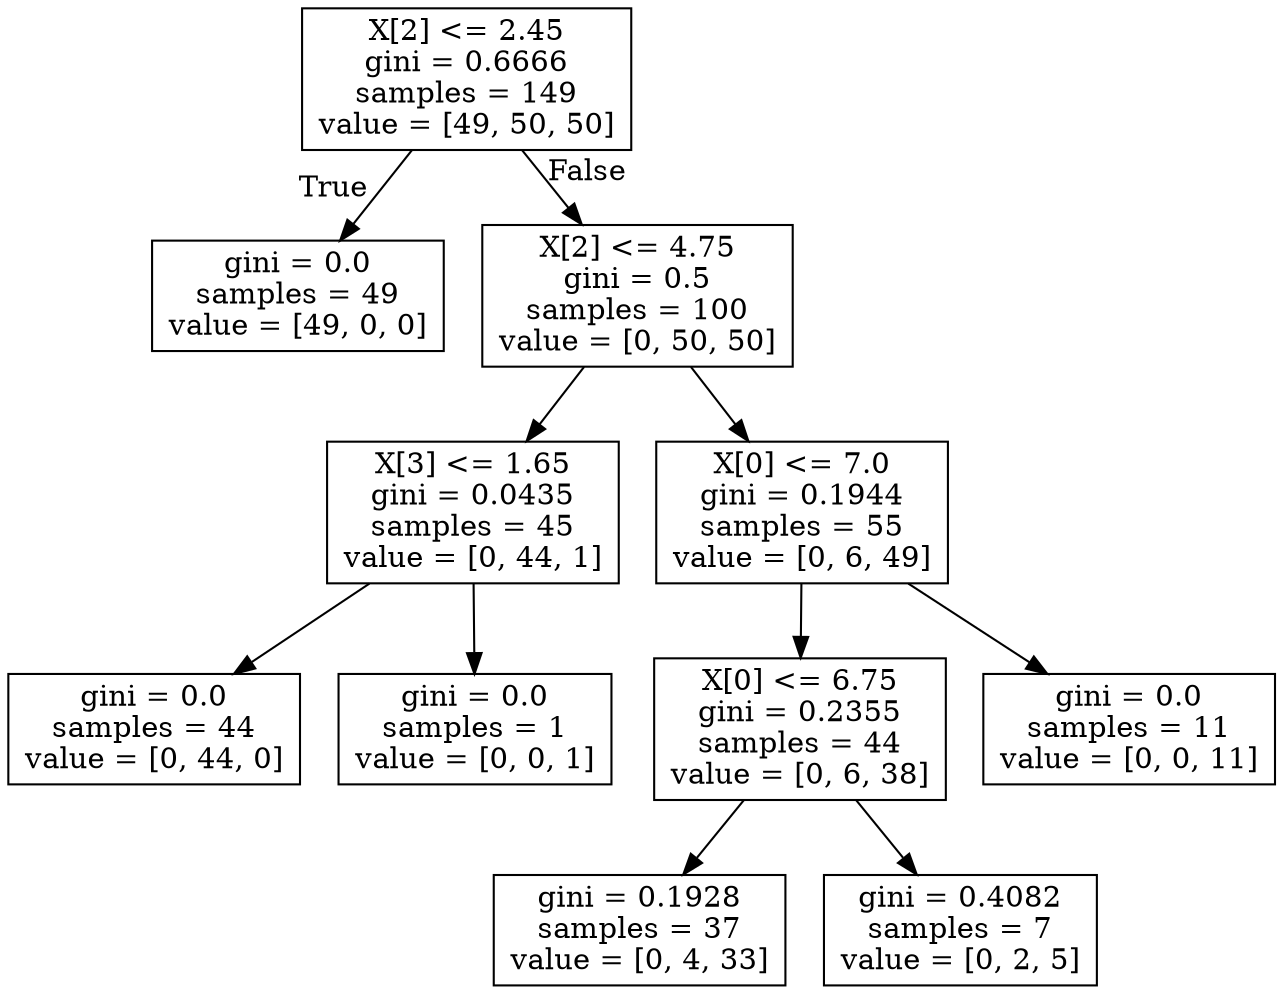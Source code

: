 digraph Tree {
node [shape=box] ;
0 [label="X[2] <= 2.45\ngini = 0.6666\nsamples = 149\nvalue = [49, 50, 50]"] ;
1 [label="gini = 0.0\nsamples = 49\nvalue = [49, 0, 0]"] ;
0 -> 1 [labeldistance=2.5, labelangle=45, headlabel="True"] ;
2 [label="X[2] <= 4.75\ngini = 0.5\nsamples = 100\nvalue = [0, 50, 50]"] ;
0 -> 2 [labeldistance=2.5, labelangle=-45, headlabel="False"] ;
3 [label="X[3] <= 1.65\ngini = 0.0435\nsamples = 45\nvalue = [0, 44, 1]"] ;
2 -> 3 ;
4 [label="gini = 0.0\nsamples = 44\nvalue = [0, 44, 0]"] ;
3 -> 4 ;
5 [label="gini = 0.0\nsamples = 1\nvalue = [0, 0, 1]"] ;
3 -> 5 ;
6 [label="X[0] <= 7.0\ngini = 0.1944\nsamples = 55\nvalue = [0, 6, 49]"] ;
2 -> 6 ;
7 [label="X[0] <= 6.75\ngini = 0.2355\nsamples = 44\nvalue = [0, 6, 38]"] ;
6 -> 7 ;
8 [label="gini = 0.1928\nsamples = 37\nvalue = [0, 4, 33]"] ;
7 -> 8 ;
9 [label="gini = 0.4082\nsamples = 7\nvalue = [0, 2, 5]"] ;
7 -> 9 ;
10 [label="gini = 0.0\nsamples = 11\nvalue = [0, 0, 11]"] ;
6 -> 10 ;
}